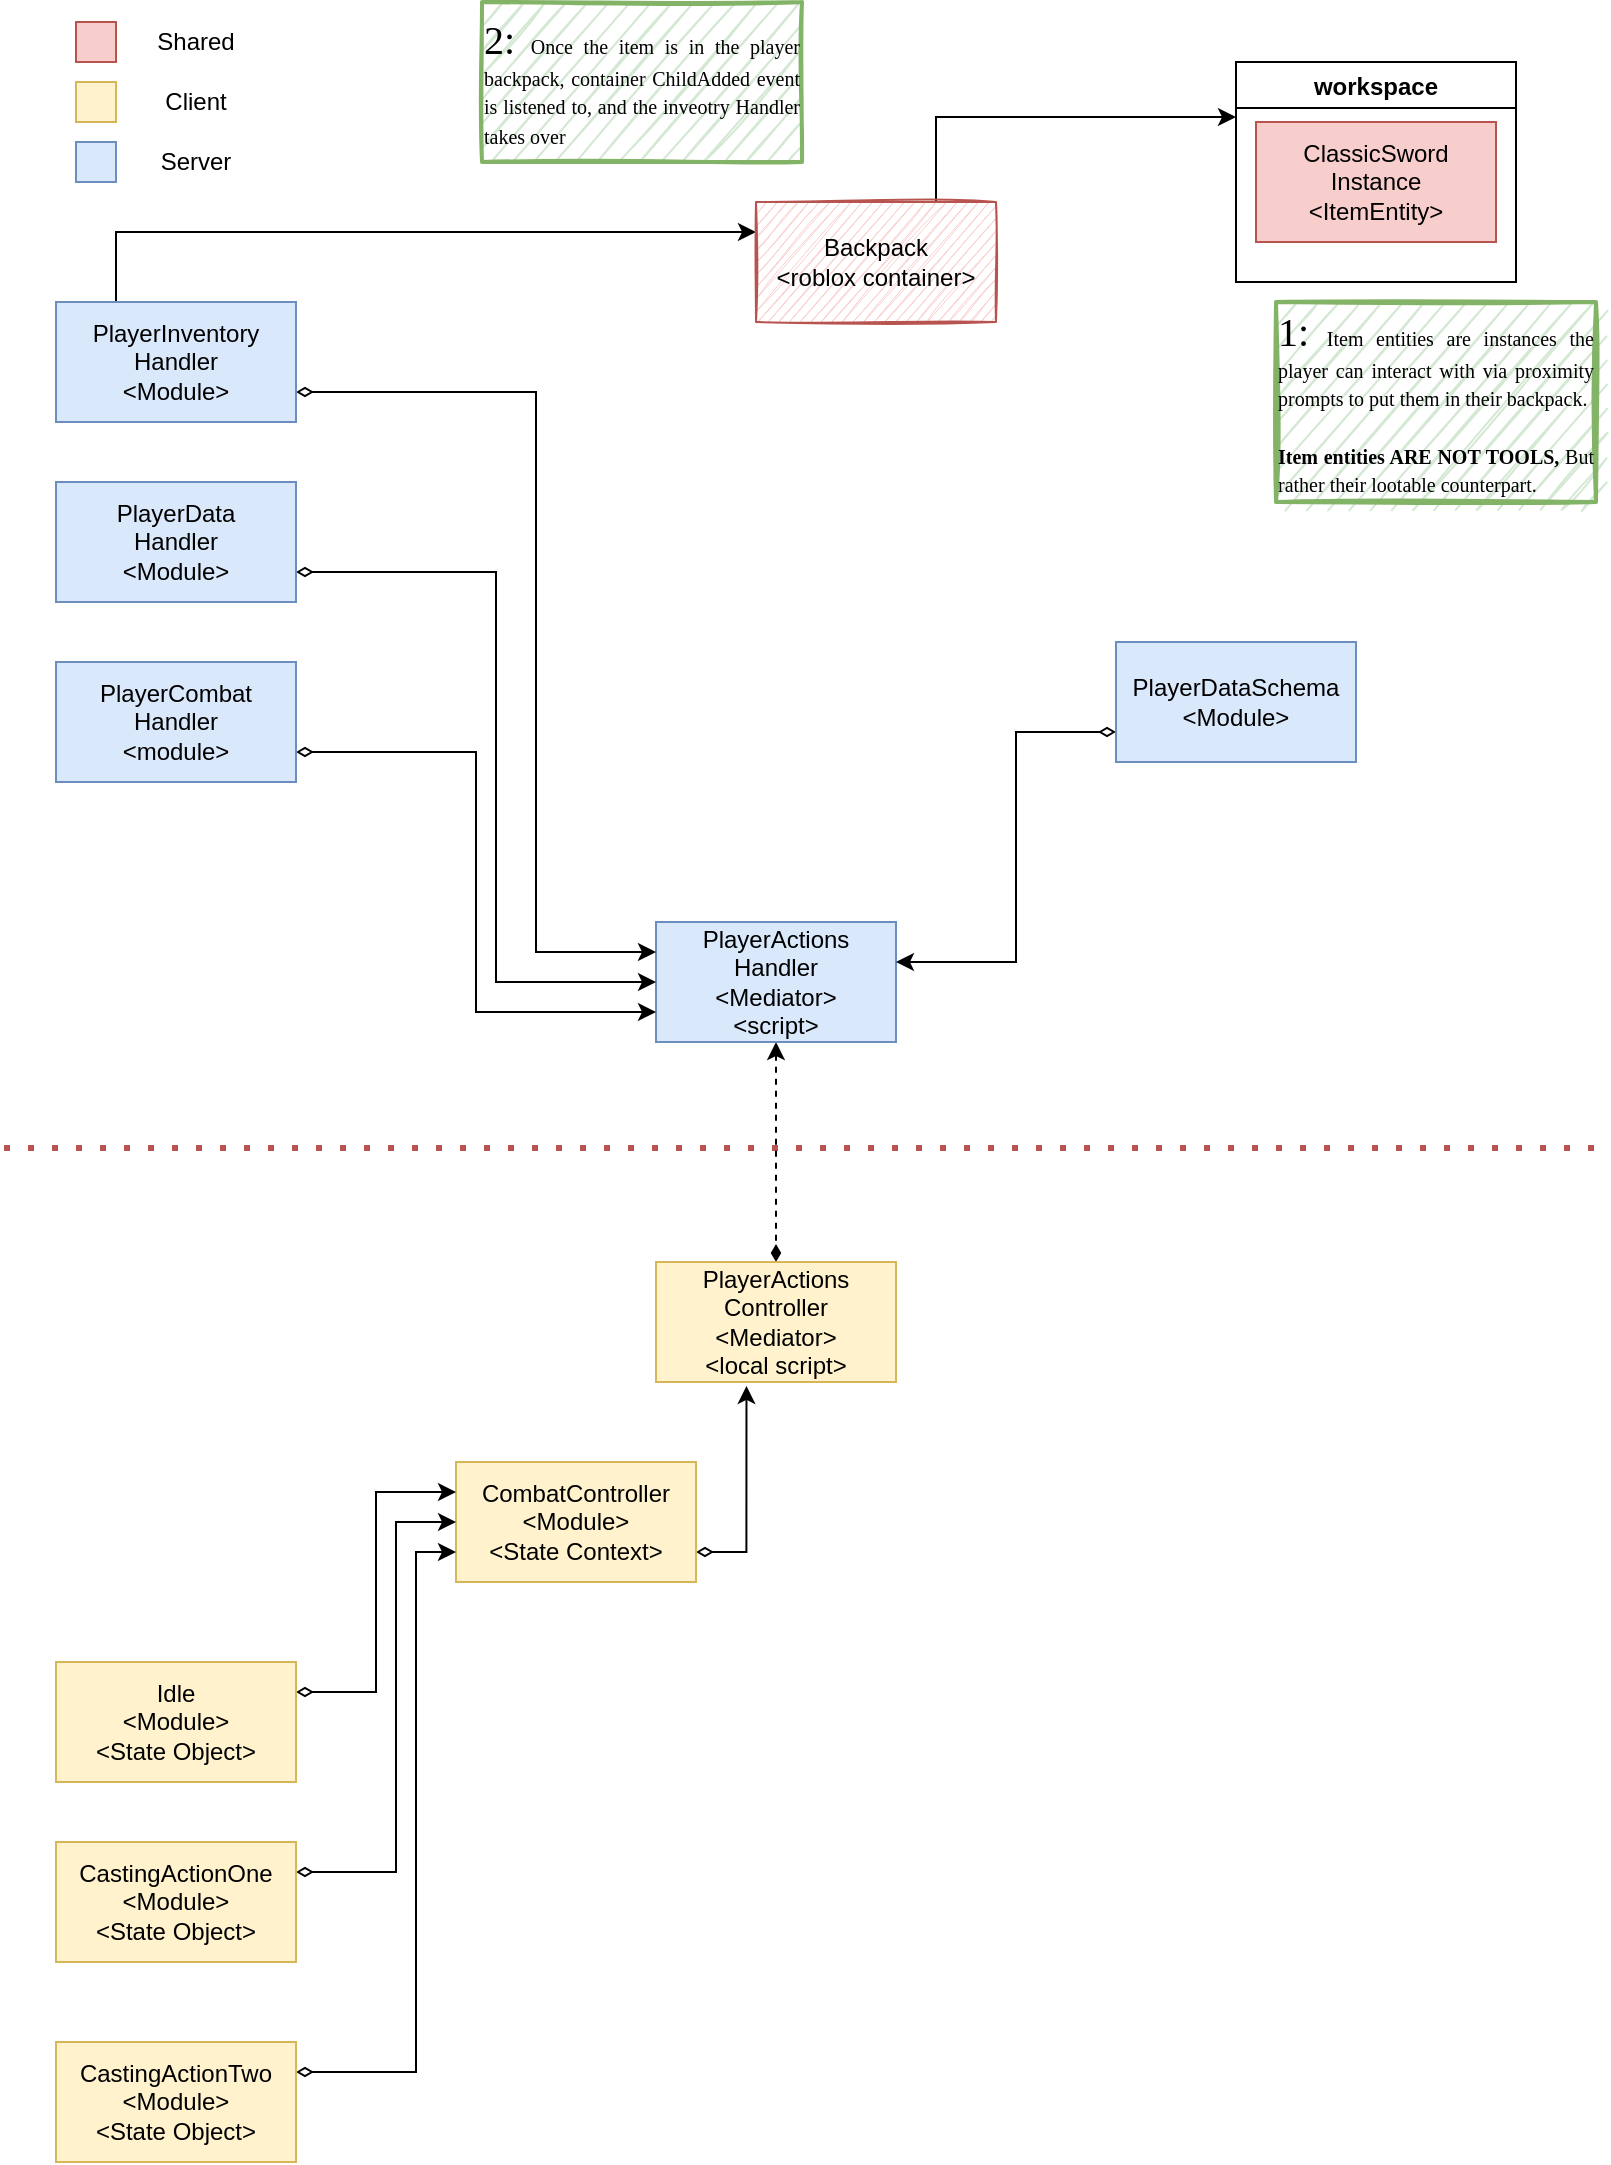 <mxfile version="16.5.1" type="device"><diagram id="Z6jfJSrzuQ4yX9-g9692" name="Page-1"><mxGraphModel dx="2370" dy="1428" grid="1" gridSize="10" guides="1" tooltips="1" connect="1" arrows="1" fold="1" page="1" pageScale="1" pageWidth="827" pageHeight="1169" math="0" shadow="0"><root><mxCell id="0"/><mxCell id="1" parent="0"/><mxCell id="Fjjx5UUYG98W5dSUSR7U-34" value="" style="endArrow=none;dashed=1;html=1;dashPattern=1 3;strokeWidth=3;rounded=0;fillColor=#f8cecc;strokeColor=#b85450;" parent="1" edge="1"><mxGeometry width="50" height="50" relative="1" as="geometry"><mxPoint x="14" y="583" as="sourcePoint"/><mxPoint x="814" y="583" as="targetPoint"/></mxGeometry></mxCell><mxCell id="szC_LOHvMGctoN0sE_mr-33" style="edgeStyle=orthogonalEdgeStyle;rounded=0;orthogonalLoop=1;jettySize=auto;html=1;entryX=0.5;entryY=0;entryDx=0;entryDy=0;startArrow=classic;startFill=1;endArrow=diamondThin;endFill=1;dashed=1;" parent="1" source="szC_LOHvMGctoN0sE_mr-1" target="szC_LOHvMGctoN0sE_mr-2" edge="1"><mxGeometry relative="1" as="geometry"/></mxCell><mxCell id="szC_LOHvMGctoN0sE_mr-1" value="PlayerActions&lt;br&gt;Handler&lt;br&gt;&amp;lt;Mediator&amp;gt;&lt;br&gt;&amp;lt;script&amp;gt;" style="rounded=0;whiteSpace=wrap;html=1;fillColor=#dae8fc;strokeColor=#6c8ebf;" parent="1" vertex="1"><mxGeometry x="340" y="470" width="120" height="60" as="geometry"/></mxCell><mxCell id="szC_LOHvMGctoN0sE_mr-2" value="PlayerActions&lt;br&gt;Controller&lt;br&gt;&amp;lt;Mediator&amp;gt;&lt;br&gt;&amp;lt;local script&amp;gt;" style="rounded=0;whiteSpace=wrap;html=1;fillColor=#fff2cc;strokeColor=#d6b656;" parent="1" vertex="1"><mxGeometry x="340" y="640" width="120" height="60" as="geometry"/></mxCell><mxCell id="szC_LOHvMGctoN0sE_mr-54" style="edgeStyle=orthogonalEdgeStyle;rounded=0;orthogonalLoop=1;jettySize=auto;html=1;exitX=1;exitY=0.75;exitDx=0;exitDy=0;entryX=0.377;entryY=1.033;entryDx=0;entryDy=0;entryPerimeter=0;startArrow=diamondThin;startFill=0;endArrow=classic;endFill=1;" parent="1" source="szC_LOHvMGctoN0sE_mr-4" target="szC_LOHvMGctoN0sE_mr-2" edge="1"><mxGeometry relative="1" as="geometry"/></mxCell><mxCell id="szC_LOHvMGctoN0sE_mr-4" value="CombatController&lt;br&gt;&amp;lt;Module&amp;gt;&lt;br&gt;&amp;lt;State Context&amp;gt;" style="rounded=0;whiteSpace=wrap;html=1;fillColor=#fff2cc;strokeColor=#d6b656;" parent="1" vertex="1"><mxGeometry x="240" y="740" width="120" height="60" as="geometry"/></mxCell><mxCell id="szC_LOHvMGctoN0sE_mr-11" style="edgeStyle=orthogonalEdgeStyle;rounded=0;orthogonalLoop=1;jettySize=auto;html=1;exitX=1;exitY=0.25;exitDx=0;exitDy=0;entryX=0;entryY=0.25;entryDx=0;entryDy=0;startArrow=diamondThin;startFill=0;" parent="1" source="szC_LOHvMGctoN0sE_mr-5" target="szC_LOHvMGctoN0sE_mr-4" edge="1"><mxGeometry relative="1" as="geometry"/></mxCell><mxCell id="szC_LOHvMGctoN0sE_mr-5" value="Idle&lt;br&gt;&amp;lt;Module&amp;gt;&lt;br&gt;&amp;lt;State Object&amp;gt;" style="rounded=0;whiteSpace=wrap;html=1;fillColor=#fff2cc;strokeColor=#d6b656;" parent="1" vertex="1"><mxGeometry x="40" y="840" width="120" height="60" as="geometry"/></mxCell><mxCell id="szC_LOHvMGctoN0sE_mr-12" style="edgeStyle=orthogonalEdgeStyle;rounded=0;orthogonalLoop=1;jettySize=auto;html=1;exitX=1;exitY=0.25;exitDx=0;exitDy=0;entryX=0;entryY=0.5;entryDx=0;entryDy=0;startArrow=diamondThin;startFill=0;" parent="1" source="szC_LOHvMGctoN0sE_mr-6" target="szC_LOHvMGctoN0sE_mr-4" edge="1"><mxGeometry relative="1" as="geometry"><Array as="points"><mxPoint x="210" y="945"/><mxPoint x="210" y="770"/></Array></mxGeometry></mxCell><mxCell id="szC_LOHvMGctoN0sE_mr-6" value="CastingActionOne&lt;br&gt;&amp;lt;Module&amp;gt;&lt;br&gt;&amp;lt;State Object&amp;gt;" style="rounded=0;whiteSpace=wrap;html=1;fillColor=#fff2cc;strokeColor=#d6b656;" parent="1" vertex="1"><mxGeometry x="40" y="930" width="120" height="60" as="geometry"/></mxCell><mxCell id="szC_LOHvMGctoN0sE_mr-13" style="edgeStyle=orthogonalEdgeStyle;rounded=0;orthogonalLoop=1;jettySize=auto;html=1;exitX=1;exitY=0.25;exitDx=0;exitDy=0;entryX=0;entryY=0.75;entryDx=0;entryDy=0;startArrow=diamondThin;startFill=0;" parent="1" source="szC_LOHvMGctoN0sE_mr-7" target="szC_LOHvMGctoN0sE_mr-4" edge="1"><mxGeometry relative="1" as="geometry"><Array as="points"><mxPoint x="220" y="1045"/><mxPoint x="220" y="785"/></Array></mxGeometry></mxCell><mxCell id="szC_LOHvMGctoN0sE_mr-7" value="CastingActionTwo&lt;br&gt;&amp;lt;Module&amp;gt;&lt;br&gt;&amp;lt;State Object&amp;gt;" style="rounded=0;whiteSpace=wrap;html=1;fillColor=#fff2cc;strokeColor=#d6b656;" parent="1" vertex="1"><mxGeometry x="40" y="1030" width="120" height="60" as="geometry"/></mxCell><mxCell id="szC_LOHvMGctoN0sE_mr-29" style="edgeStyle=orthogonalEdgeStyle;rounded=0;orthogonalLoop=1;jettySize=auto;html=1;exitX=1;exitY=0.75;exitDx=0;exitDy=0;entryX=0;entryY=0.75;entryDx=0;entryDy=0;startArrow=diamondThin;startFill=0;" parent="1" source="szC_LOHvMGctoN0sE_mr-16" target="szC_LOHvMGctoN0sE_mr-1" edge="1"><mxGeometry relative="1" as="geometry"/></mxCell><mxCell id="szC_LOHvMGctoN0sE_mr-16" value="PlayerCombat&lt;br&gt;Handler&lt;br&gt;&amp;lt;module&amp;gt;" style="rounded=0;whiteSpace=wrap;html=1;fillColor=#dae8fc;strokeColor=#6c8ebf;" parent="1" vertex="1"><mxGeometry x="40" y="340" width="120" height="60" as="geometry"/></mxCell><mxCell id="szC_LOHvMGctoN0sE_mr-30" style="edgeStyle=orthogonalEdgeStyle;rounded=0;orthogonalLoop=1;jettySize=auto;html=1;exitX=1;exitY=0.75;exitDx=0;exitDy=0;entryX=0;entryY=0.5;entryDx=0;entryDy=0;startArrow=diamondThin;startFill=0;" parent="1" source="szC_LOHvMGctoN0sE_mr-18" target="szC_LOHvMGctoN0sE_mr-1" edge="1"><mxGeometry relative="1" as="geometry"><Array as="points"><mxPoint x="260" y="295"/><mxPoint x="260" y="500"/></Array></mxGeometry></mxCell><mxCell id="szC_LOHvMGctoN0sE_mr-18" value="PlayerData&lt;br&gt;Handler&lt;br&gt;&amp;lt;Module&amp;gt;" style="rounded=0;whiteSpace=wrap;html=1;fillColor=#dae8fc;strokeColor=#6c8ebf;" parent="1" vertex="1"><mxGeometry x="40" y="250" width="120" height="60" as="geometry"/></mxCell><mxCell id="szC_LOHvMGctoN0sE_mr-38" style="edgeStyle=orthogonalEdgeStyle;rounded=0;orthogonalLoop=1;jettySize=auto;html=1;exitX=0;exitY=0.75;exitDx=0;exitDy=0;entryX=1;entryY=0.333;entryDx=0;entryDy=0;startArrow=diamondThin;startFill=0;endArrow=classic;endFill=1;entryPerimeter=0;" parent="1" source="szC_LOHvMGctoN0sE_mr-23" target="szC_LOHvMGctoN0sE_mr-1" edge="1"><mxGeometry relative="1" as="geometry"><Array as="points"><mxPoint x="520" y="375"/><mxPoint x="520" y="490"/></Array></mxGeometry></mxCell><mxCell id="szC_LOHvMGctoN0sE_mr-23" value="PlayerDataSchema&lt;br&gt;&amp;lt;Module&amp;gt;" style="rounded=0;whiteSpace=wrap;html=1;fillColor=#dae8fc;strokeColor=#6c8ebf;" parent="1" vertex="1"><mxGeometry x="570" y="330" width="120" height="60" as="geometry"/></mxCell><mxCell id="szC_LOHvMGctoN0sE_mr-35" style="edgeStyle=orthogonalEdgeStyle;rounded=0;orthogonalLoop=1;jettySize=auto;html=1;exitX=1;exitY=0.75;exitDx=0;exitDy=0;entryX=0;entryY=0.25;entryDx=0;entryDy=0;startArrow=diamondThin;startFill=0;endArrow=classic;endFill=1;" parent="1" source="szC_LOHvMGctoN0sE_mr-34" target="szC_LOHvMGctoN0sE_mr-1" edge="1"><mxGeometry relative="1" as="geometry"><Array as="points"><mxPoint x="280" y="205"/><mxPoint x="280" y="485"/></Array></mxGeometry></mxCell><mxCell id="pdPCXYrjM0CnokLBa0sV-10" style="edgeStyle=orthogonalEdgeStyle;rounded=0;orthogonalLoop=1;jettySize=auto;html=1;exitX=0.25;exitY=0;exitDx=0;exitDy=0;entryX=0;entryY=0.25;entryDx=0;entryDy=0;" edge="1" parent="1" source="szC_LOHvMGctoN0sE_mr-34" target="pdPCXYrjM0CnokLBa0sV-9"><mxGeometry relative="1" as="geometry"/></mxCell><mxCell id="szC_LOHvMGctoN0sE_mr-34" value="PlayerInventory&lt;br&gt;Handler&lt;br&gt;&amp;lt;Module&amp;gt;" style="rounded=0;whiteSpace=wrap;html=1;fillColor=#dae8fc;strokeColor=#6c8ebf;" parent="1" vertex="1"><mxGeometry x="40" y="160" width="120" height="60" as="geometry"/></mxCell><mxCell id="szC_LOHvMGctoN0sE_mr-43" value="" style="rounded=0;whiteSpace=wrap;html=1;fillColor=#f8cecc;strokeColor=#b85450;" parent="1" vertex="1"><mxGeometry x="50" y="20" width="20" height="20" as="geometry"/></mxCell><mxCell id="szC_LOHvMGctoN0sE_mr-44" value="" style="rounded=0;whiteSpace=wrap;html=1;fillColor=#fff2cc;strokeColor=#d6b656;" parent="1" vertex="1"><mxGeometry x="50" y="50" width="20" height="20" as="geometry"/></mxCell><mxCell id="szC_LOHvMGctoN0sE_mr-45" value="" style="rounded=0;whiteSpace=wrap;html=1;fillColor=#dae8fc;strokeColor=#6c8ebf;" parent="1" vertex="1"><mxGeometry x="50" y="80" width="20" height="20" as="geometry"/></mxCell><mxCell id="szC_LOHvMGctoN0sE_mr-46" value="Client" style="text;html=1;strokeColor=none;fillColor=none;align=center;verticalAlign=middle;whiteSpace=wrap;rounded=0;" parent="1" vertex="1"><mxGeometry x="85" y="50" width="50" height="20" as="geometry"/></mxCell><mxCell id="szC_LOHvMGctoN0sE_mr-47" value="Shared" style="text;html=1;strokeColor=none;fillColor=none;align=center;verticalAlign=middle;whiteSpace=wrap;rounded=0;" parent="1" vertex="1"><mxGeometry x="85" y="20" width="50" height="20" as="geometry"/></mxCell><mxCell id="szC_LOHvMGctoN0sE_mr-48" value="Server" style="text;html=1;strokeColor=none;fillColor=none;align=center;verticalAlign=middle;whiteSpace=wrap;rounded=0;" parent="1" vertex="1"><mxGeometry x="85" y="80" width="50" height="20" as="geometry"/></mxCell><mxCell id="szC_LOHvMGctoN0sE_mr-67" value="&lt;div style=&quot;text-align: justify&quot;&gt;&lt;font face=&quot;Times New Roman&quot;&gt;&lt;span style=&quot;font-size: 20px&quot;&gt;1:&amp;nbsp;&lt;/span&gt;&lt;font style=&quot;font-size: 10px&quot;&gt;Item entities are instances the player can interact with via proximity prompts to put them in their backpack.&lt;br&gt;&lt;br&gt;&lt;b&gt;Item entities ARE NOT TOOLS,&lt;/b&gt;&amp;nbsp;But rather their lootable counterpart.&lt;br&gt;&lt;/font&gt;&lt;/font&gt;&lt;/div&gt;" style="text;html=1;strokeColor=#82b366;fillColor=#d5e8d4;align=center;verticalAlign=middle;whiteSpace=wrap;rounded=0;sketch=1;strokeWidth=2;" parent="1" vertex="1"><mxGeometry x="650" y="160" width="160" height="100" as="geometry"/></mxCell><mxCell id="pdPCXYrjM0CnokLBa0sV-2" value="workspace" style="swimlane;" vertex="1" parent="1"><mxGeometry x="630" y="40" width="140" height="110" as="geometry"/></mxCell><mxCell id="pdPCXYrjM0CnokLBa0sV-1" value="ClassicSword Instance&lt;br&gt;&amp;lt;ItemEntity&amp;gt;" style="rounded=0;whiteSpace=wrap;html=1;fillColor=#f8cecc;strokeColor=#b85450;" vertex="1" parent="pdPCXYrjM0CnokLBa0sV-2"><mxGeometry x="10" y="30" width="120" height="60" as="geometry"/></mxCell><mxCell id="pdPCXYrjM0CnokLBa0sV-5" value="&lt;div style=&quot;text-align: justify&quot;&gt;&lt;font face=&quot;Times New Roman&quot;&gt;&lt;span style=&quot;font-size: 20px&quot;&gt;2: &lt;/span&gt;&lt;span style=&quot;font-size: 10px&quot;&gt;Once the item is in the player backpack, container ChildAdded event is listened to, and the inveotry Handler takes over&lt;/span&gt;&lt;/font&gt;&lt;/div&gt;" style="text;html=1;strokeColor=#82b366;fillColor=#d5e8d4;align=center;verticalAlign=middle;whiteSpace=wrap;rounded=0;sketch=1;strokeWidth=2;" vertex="1" parent="1"><mxGeometry x="253" y="10" width="160" height="80" as="geometry"/></mxCell><mxCell id="pdPCXYrjM0CnokLBa0sV-11" style="edgeStyle=orthogonalEdgeStyle;rounded=0;orthogonalLoop=1;jettySize=auto;html=1;exitX=0.75;exitY=0;exitDx=0;exitDy=0;entryX=0;entryY=0.25;entryDx=0;entryDy=0;" edge="1" parent="1" source="pdPCXYrjM0CnokLBa0sV-9" target="pdPCXYrjM0CnokLBa0sV-2"><mxGeometry relative="1" as="geometry"/></mxCell><mxCell id="pdPCXYrjM0CnokLBa0sV-9" value="Backpack&lt;br&gt;&amp;lt;roblox container&amp;gt;" style="rounded=0;whiteSpace=wrap;html=1;sketch=1;fillColor=#f8cecc;strokeColor=#b85450;" vertex="1" parent="1"><mxGeometry x="390" y="110" width="120" height="60" as="geometry"/></mxCell></root></mxGraphModel></diagram></mxfile>